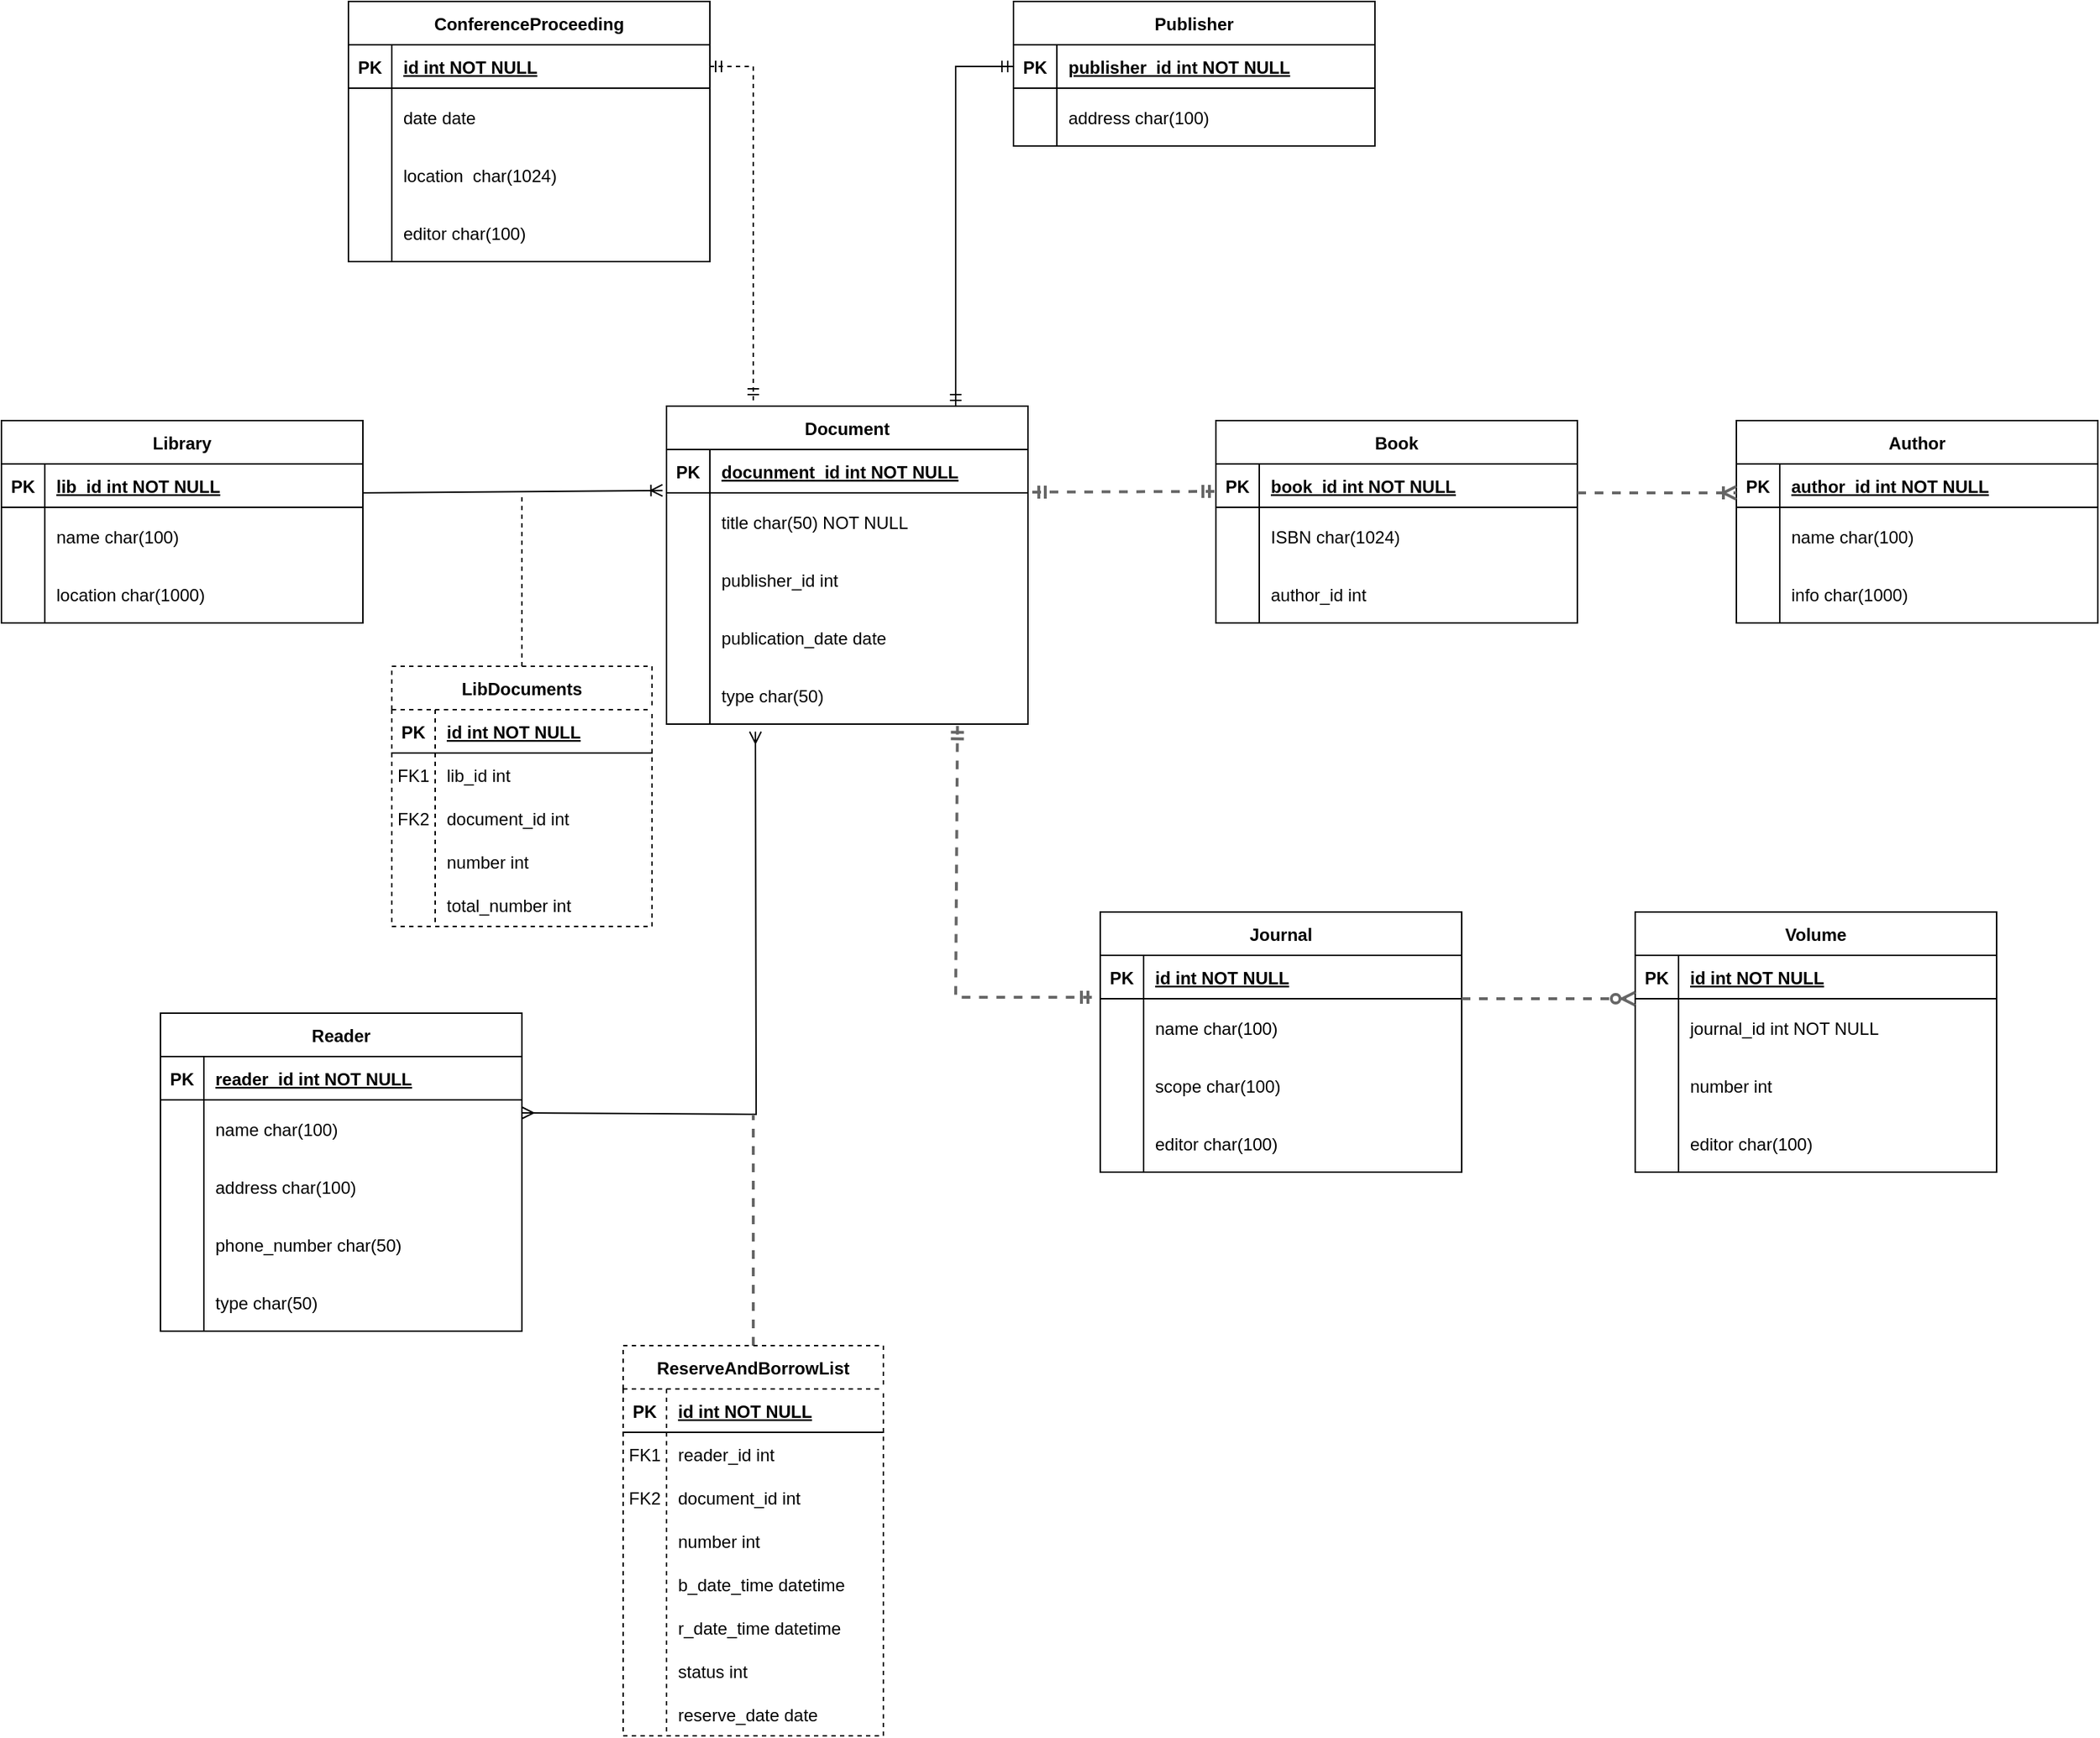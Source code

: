 <mxfile version="20.4.0" type="github">
  <diagram id="R2lEEEUBdFMjLlhIrx00" name="Page-1">
    <mxGraphModel dx="3495" dy="1460" grid="1" gridSize="10" guides="1" tooltips="1" connect="1" arrows="1" fold="1" page="1" pageScale="1" pageWidth="900" pageHeight="300" math="0" shadow="0" extFonts="Permanent Marker^https://fonts.googleapis.com/css?family=Permanent+Marker">
      <root>
        <mxCell id="0" />
        <mxCell id="1" parent="0" />
        <mxCell id="y66gS8kU0BgRt-JyYmXH-1" value="Document" style="shape=table;startSize=30;container=1;collapsible=1;childLayout=tableLayout;fixedRows=1;rowLines=0;fontStyle=1;align=center;resizeLast=1;" parent="1" vertex="1">
          <mxGeometry x="-260" y="440" width="250" height="220" as="geometry" />
        </mxCell>
        <mxCell id="y66gS8kU0BgRt-JyYmXH-2" value="" style="shape=partialRectangle;collapsible=0;dropTarget=0;pointerEvents=0;fillColor=none;points=[[0,0.5],[1,0.5]];portConstraint=eastwest;top=0;left=0;right=0;bottom=1;" parent="y66gS8kU0BgRt-JyYmXH-1" vertex="1">
          <mxGeometry y="30" width="250" height="30" as="geometry" />
        </mxCell>
        <mxCell id="y66gS8kU0BgRt-JyYmXH-3" value="PK" style="shape=partialRectangle;overflow=hidden;connectable=0;fillColor=none;top=0;left=0;bottom=0;right=0;fontStyle=1;" parent="y66gS8kU0BgRt-JyYmXH-2" vertex="1">
          <mxGeometry width="30" height="30" as="geometry">
            <mxRectangle width="30" height="30" as="alternateBounds" />
          </mxGeometry>
        </mxCell>
        <mxCell id="y66gS8kU0BgRt-JyYmXH-4" value="docunment_id int NOT NULL " style="shape=partialRectangle;overflow=hidden;connectable=0;fillColor=none;top=0;left=0;bottom=0;right=0;align=left;spacingLeft=6;fontStyle=5;" parent="y66gS8kU0BgRt-JyYmXH-2" vertex="1">
          <mxGeometry x="30" width="220" height="30" as="geometry">
            <mxRectangle width="220" height="30" as="alternateBounds" />
          </mxGeometry>
        </mxCell>
        <mxCell id="y66gS8kU0BgRt-JyYmXH-5" value="" style="shape=partialRectangle;collapsible=0;dropTarget=0;pointerEvents=0;fillColor=none;points=[[0,0.5],[1,0.5]];portConstraint=eastwest;top=0;left=0;right=0;bottom=0;" parent="y66gS8kU0BgRt-JyYmXH-1" vertex="1">
          <mxGeometry y="60" width="250" height="40" as="geometry" />
        </mxCell>
        <mxCell id="y66gS8kU0BgRt-JyYmXH-6" value="" style="shape=partialRectangle;overflow=hidden;connectable=0;fillColor=none;top=0;left=0;bottom=0;right=0;" parent="y66gS8kU0BgRt-JyYmXH-5" vertex="1">
          <mxGeometry width="30" height="40" as="geometry">
            <mxRectangle width="30" height="40" as="alternateBounds" />
          </mxGeometry>
        </mxCell>
        <mxCell id="y66gS8kU0BgRt-JyYmXH-7" value="title char(50) NOT NULL" style="shape=partialRectangle;overflow=hidden;connectable=0;fillColor=none;top=0;left=0;bottom=0;right=0;align=left;spacingLeft=6;" parent="y66gS8kU0BgRt-JyYmXH-5" vertex="1">
          <mxGeometry x="30" width="220" height="40" as="geometry">
            <mxRectangle width="220" height="40" as="alternateBounds" />
          </mxGeometry>
        </mxCell>
        <mxCell id="y66gS8kU0BgRt-JyYmXH-24" value="" style="shape=partialRectangle;collapsible=0;dropTarget=0;pointerEvents=0;fillColor=none;points=[[0,0.5],[1,0.5]];portConstraint=eastwest;top=0;left=0;right=0;bottom=0;" parent="y66gS8kU0BgRt-JyYmXH-1" vertex="1">
          <mxGeometry y="100" width="250" height="40" as="geometry" />
        </mxCell>
        <mxCell id="y66gS8kU0BgRt-JyYmXH-25" value="" style="shape=partialRectangle;overflow=hidden;connectable=0;fillColor=none;top=0;left=0;bottom=0;right=0;" parent="y66gS8kU0BgRt-JyYmXH-24" vertex="1">
          <mxGeometry width="30" height="40" as="geometry">
            <mxRectangle width="30" height="40" as="alternateBounds" />
          </mxGeometry>
        </mxCell>
        <mxCell id="y66gS8kU0BgRt-JyYmXH-26" value="publisher_id int " style="shape=partialRectangle;overflow=hidden;connectable=0;fillColor=none;top=0;left=0;bottom=0;right=0;align=left;spacingLeft=6;" parent="y66gS8kU0BgRt-JyYmXH-24" vertex="1">
          <mxGeometry x="30" width="220" height="40" as="geometry">
            <mxRectangle width="220" height="40" as="alternateBounds" />
          </mxGeometry>
        </mxCell>
        <mxCell id="y66gS8kU0BgRt-JyYmXH-27" value="" style="shape=partialRectangle;collapsible=0;dropTarget=0;pointerEvents=0;fillColor=none;points=[[0,0.5],[1,0.5]];portConstraint=eastwest;top=0;left=0;right=0;bottom=0;" parent="y66gS8kU0BgRt-JyYmXH-1" vertex="1">
          <mxGeometry y="140" width="250" height="40" as="geometry" />
        </mxCell>
        <mxCell id="y66gS8kU0BgRt-JyYmXH-28" value="" style="shape=partialRectangle;overflow=hidden;connectable=0;fillColor=none;top=0;left=0;bottom=0;right=0;" parent="y66gS8kU0BgRt-JyYmXH-27" vertex="1">
          <mxGeometry width="30" height="40" as="geometry">
            <mxRectangle width="30" height="40" as="alternateBounds" />
          </mxGeometry>
        </mxCell>
        <mxCell id="y66gS8kU0BgRt-JyYmXH-29" value="publication_date date  " style="shape=partialRectangle;overflow=hidden;connectable=0;fillColor=none;top=0;left=0;bottom=0;right=0;align=left;spacingLeft=6;" parent="y66gS8kU0BgRt-JyYmXH-27" vertex="1">
          <mxGeometry x="30" width="220" height="40" as="geometry">
            <mxRectangle width="220" height="40" as="alternateBounds" />
          </mxGeometry>
        </mxCell>
        <mxCell id="y66gS8kU0BgRt-JyYmXH-30" value="" style="shape=partialRectangle;collapsible=0;dropTarget=0;pointerEvents=0;fillColor=none;points=[[0,0.5],[1,0.5]];portConstraint=eastwest;top=0;left=0;right=0;bottom=0;" parent="y66gS8kU0BgRt-JyYmXH-1" vertex="1">
          <mxGeometry y="180" width="250" height="40" as="geometry" />
        </mxCell>
        <mxCell id="y66gS8kU0BgRt-JyYmXH-31" value="" style="shape=partialRectangle;overflow=hidden;connectable=0;fillColor=none;top=0;left=0;bottom=0;right=0;" parent="y66gS8kU0BgRt-JyYmXH-30" vertex="1">
          <mxGeometry width="30" height="40" as="geometry">
            <mxRectangle width="30" height="40" as="alternateBounds" />
          </mxGeometry>
        </mxCell>
        <mxCell id="y66gS8kU0BgRt-JyYmXH-32" value="type char(50) " style="shape=partialRectangle;overflow=hidden;connectable=0;fillColor=none;top=0;left=0;bottom=0;right=0;align=left;spacingLeft=6;" parent="y66gS8kU0BgRt-JyYmXH-30" vertex="1">
          <mxGeometry x="30" width="220" height="40" as="geometry">
            <mxRectangle width="220" height="40" as="alternateBounds" />
          </mxGeometry>
        </mxCell>
        <mxCell id="y66gS8kU0BgRt-JyYmXH-33" value="Book" style="shape=table;startSize=30;container=1;collapsible=1;childLayout=tableLayout;fixedRows=1;rowLines=0;fontStyle=1;align=center;resizeLast=1;" parent="1" vertex="1">
          <mxGeometry x="120" y="450" width="250" height="140" as="geometry" />
        </mxCell>
        <mxCell id="y66gS8kU0BgRt-JyYmXH-34" value="" style="shape=partialRectangle;collapsible=0;dropTarget=0;pointerEvents=0;fillColor=none;points=[[0,0.5],[1,0.5]];portConstraint=eastwest;top=0;left=0;right=0;bottom=1;" parent="y66gS8kU0BgRt-JyYmXH-33" vertex="1">
          <mxGeometry y="30" width="250" height="30" as="geometry" />
        </mxCell>
        <mxCell id="y66gS8kU0BgRt-JyYmXH-35" value="PK" style="shape=partialRectangle;overflow=hidden;connectable=0;fillColor=none;top=0;left=0;bottom=0;right=0;fontStyle=1;" parent="y66gS8kU0BgRt-JyYmXH-34" vertex="1">
          <mxGeometry width="30" height="30" as="geometry">
            <mxRectangle width="30" height="30" as="alternateBounds" />
          </mxGeometry>
        </mxCell>
        <mxCell id="y66gS8kU0BgRt-JyYmXH-36" value="book_id int NOT NULL " style="shape=partialRectangle;overflow=hidden;connectable=0;fillColor=none;top=0;left=0;bottom=0;right=0;align=left;spacingLeft=6;fontStyle=5;" parent="y66gS8kU0BgRt-JyYmXH-34" vertex="1">
          <mxGeometry x="30" width="220" height="30" as="geometry">
            <mxRectangle width="220" height="30" as="alternateBounds" />
          </mxGeometry>
        </mxCell>
        <mxCell id="y66gS8kU0BgRt-JyYmXH-37" value="" style="shape=partialRectangle;collapsible=0;dropTarget=0;pointerEvents=0;fillColor=none;points=[[0,0.5],[1,0.5]];portConstraint=eastwest;top=0;left=0;right=0;bottom=0;" parent="y66gS8kU0BgRt-JyYmXH-33" vertex="1">
          <mxGeometry y="60" width="250" height="40" as="geometry" />
        </mxCell>
        <mxCell id="y66gS8kU0BgRt-JyYmXH-38" value="" style="shape=partialRectangle;overflow=hidden;connectable=0;fillColor=none;top=0;left=0;bottom=0;right=0;" parent="y66gS8kU0BgRt-JyYmXH-37" vertex="1">
          <mxGeometry width="30" height="40" as="geometry">
            <mxRectangle width="30" height="40" as="alternateBounds" />
          </mxGeometry>
        </mxCell>
        <mxCell id="y66gS8kU0BgRt-JyYmXH-39" value="ISBN char(1024) " style="shape=partialRectangle;overflow=hidden;connectable=0;fillColor=none;top=0;left=0;bottom=0;right=0;align=left;spacingLeft=6;" parent="y66gS8kU0BgRt-JyYmXH-37" vertex="1">
          <mxGeometry x="30" width="220" height="40" as="geometry">
            <mxRectangle width="220" height="40" as="alternateBounds" />
          </mxGeometry>
        </mxCell>
        <mxCell id="y66gS8kU0BgRt-JyYmXH-223" value="" style="shape=partialRectangle;collapsible=0;dropTarget=0;pointerEvents=0;fillColor=none;points=[[0,0.5],[1,0.5]];portConstraint=eastwest;top=0;left=0;right=0;bottom=0;" parent="y66gS8kU0BgRt-JyYmXH-33" vertex="1">
          <mxGeometry y="100" width="250" height="40" as="geometry" />
        </mxCell>
        <mxCell id="y66gS8kU0BgRt-JyYmXH-224" value="" style="shape=partialRectangle;overflow=hidden;connectable=0;fillColor=none;top=0;left=0;bottom=0;right=0;" parent="y66gS8kU0BgRt-JyYmXH-223" vertex="1">
          <mxGeometry width="30" height="40" as="geometry">
            <mxRectangle width="30" height="40" as="alternateBounds" />
          </mxGeometry>
        </mxCell>
        <mxCell id="y66gS8kU0BgRt-JyYmXH-225" value="author_id int" style="shape=partialRectangle;overflow=hidden;connectable=0;fillColor=none;top=0;left=0;bottom=0;right=0;align=left;spacingLeft=6;" parent="y66gS8kU0BgRt-JyYmXH-223" vertex="1">
          <mxGeometry x="30" width="220" height="40" as="geometry">
            <mxRectangle width="220" height="40" as="alternateBounds" />
          </mxGeometry>
        </mxCell>
        <mxCell id="y66gS8kU0BgRt-JyYmXH-62" value="ConferenceProceeding" style="shape=table;startSize=30;container=1;collapsible=1;childLayout=tableLayout;fixedRows=1;rowLines=0;fontStyle=1;align=center;resizeLast=1;" parent="1" vertex="1">
          <mxGeometry x="-480" y="160" width="250" height="180" as="geometry" />
        </mxCell>
        <mxCell id="y66gS8kU0BgRt-JyYmXH-63" value="" style="shape=partialRectangle;collapsible=0;dropTarget=0;pointerEvents=0;fillColor=none;points=[[0,0.5],[1,0.5]];portConstraint=eastwest;top=0;left=0;right=0;bottom=1;" parent="y66gS8kU0BgRt-JyYmXH-62" vertex="1">
          <mxGeometry y="30" width="250" height="30" as="geometry" />
        </mxCell>
        <mxCell id="y66gS8kU0BgRt-JyYmXH-64" value="PK" style="shape=partialRectangle;overflow=hidden;connectable=0;fillColor=none;top=0;left=0;bottom=0;right=0;fontStyle=1;" parent="y66gS8kU0BgRt-JyYmXH-63" vertex="1">
          <mxGeometry width="30" height="30" as="geometry">
            <mxRectangle width="30" height="30" as="alternateBounds" />
          </mxGeometry>
        </mxCell>
        <mxCell id="y66gS8kU0BgRt-JyYmXH-65" value="id int NOT NULL " style="shape=partialRectangle;overflow=hidden;connectable=0;fillColor=none;top=0;left=0;bottom=0;right=0;align=left;spacingLeft=6;fontStyle=5;" parent="y66gS8kU0BgRt-JyYmXH-63" vertex="1">
          <mxGeometry x="30" width="220" height="30" as="geometry">
            <mxRectangle width="220" height="30" as="alternateBounds" />
          </mxGeometry>
        </mxCell>
        <mxCell id="y66gS8kU0BgRt-JyYmXH-66" value="" style="shape=partialRectangle;collapsible=0;dropTarget=0;pointerEvents=0;fillColor=none;points=[[0,0.5],[1,0.5]];portConstraint=eastwest;top=0;left=0;right=0;bottom=0;" parent="y66gS8kU0BgRt-JyYmXH-62" vertex="1">
          <mxGeometry y="60" width="250" height="40" as="geometry" />
        </mxCell>
        <mxCell id="y66gS8kU0BgRt-JyYmXH-67" value="" style="shape=partialRectangle;overflow=hidden;connectable=0;fillColor=none;top=0;left=0;bottom=0;right=0;" parent="y66gS8kU0BgRt-JyYmXH-66" vertex="1">
          <mxGeometry width="30" height="40" as="geometry">
            <mxRectangle width="30" height="40" as="alternateBounds" />
          </mxGeometry>
        </mxCell>
        <mxCell id="y66gS8kU0BgRt-JyYmXH-68" value="date date " style="shape=partialRectangle;overflow=hidden;connectable=0;fillColor=none;top=0;left=0;bottom=0;right=0;align=left;spacingLeft=6;" parent="y66gS8kU0BgRt-JyYmXH-66" vertex="1">
          <mxGeometry x="30" width="220" height="40" as="geometry">
            <mxRectangle width="220" height="40" as="alternateBounds" />
          </mxGeometry>
        </mxCell>
        <mxCell id="y66gS8kU0BgRt-JyYmXH-69" value="" style="shape=partialRectangle;collapsible=0;dropTarget=0;pointerEvents=0;fillColor=none;points=[[0,0.5],[1,0.5]];portConstraint=eastwest;top=0;left=0;right=0;bottom=0;" parent="y66gS8kU0BgRt-JyYmXH-62" vertex="1">
          <mxGeometry y="100" width="250" height="40" as="geometry" />
        </mxCell>
        <mxCell id="y66gS8kU0BgRt-JyYmXH-70" value="" style="shape=partialRectangle;overflow=hidden;connectable=0;fillColor=none;top=0;left=0;bottom=0;right=0;" parent="y66gS8kU0BgRt-JyYmXH-69" vertex="1">
          <mxGeometry width="30" height="40" as="geometry">
            <mxRectangle width="30" height="40" as="alternateBounds" />
          </mxGeometry>
        </mxCell>
        <mxCell id="y66gS8kU0BgRt-JyYmXH-71" value="location  char(1024)" style="shape=partialRectangle;overflow=hidden;connectable=0;fillColor=none;top=0;left=0;bottom=0;right=0;align=left;spacingLeft=6;" parent="y66gS8kU0BgRt-JyYmXH-69" vertex="1">
          <mxGeometry x="30" width="220" height="40" as="geometry">
            <mxRectangle width="220" height="40" as="alternateBounds" />
          </mxGeometry>
        </mxCell>
        <mxCell id="y66gS8kU0BgRt-JyYmXH-72" value="" style="shape=partialRectangle;collapsible=0;dropTarget=0;pointerEvents=0;fillColor=none;points=[[0,0.5],[1,0.5]];portConstraint=eastwest;top=0;left=0;right=0;bottom=0;" parent="y66gS8kU0BgRt-JyYmXH-62" vertex="1">
          <mxGeometry y="140" width="250" height="40" as="geometry" />
        </mxCell>
        <mxCell id="y66gS8kU0BgRt-JyYmXH-73" value="" style="shape=partialRectangle;overflow=hidden;connectable=0;fillColor=none;top=0;left=0;bottom=0;right=0;" parent="y66gS8kU0BgRt-JyYmXH-72" vertex="1">
          <mxGeometry width="30" height="40" as="geometry">
            <mxRectangle width="30" height="40" as="alternateBounds" />
          </mxGeometry>
        </mxCell>
        <mxCell id="y66gS8kU0BgRt-JyYmXH-74" value="editor char(100)" style="shape=partialRectangle;overflow=hidden;connectable=0;fillColor=none;top=0;left=0;bottom=0;right=0;align=left;spacingLeft=6;" parent="y66gS8kU0BgRt-JyYmXH-72" vertex="1">
          <mxGeometry x="30" width="220" height="40" as="geometry">
            <mxRectangle width="220" height="40" as="alternateBounds" />
          </mxGeometry>
        </mxCell>
        <mxCell id="y66gS8kU0BgRt-JyYmXH-75" value="Volume" style="shape=table;startSize=30;container=1;collapsible=1;childLayout=tableLayout;fixedRows=1;rowLines=0;fontStyle=1;align=center;resizeLast=1;" parent="1" vertex="1">
          <mxGeometry x="410" y="790" width="250" height="180" as="geometry" />
        </mxCell>
        <mxCell id="y66gS8kU0BgRt-JyYmXH-76" value="" style="shape=partialRectangle;collapsible=0;dropTarget=0;pointerEvents=0;fillColor=none;points=[[0,0.5],[1,0.5]];portConstraint=eastwest;top=0;left=0;right=0;bottom=1;" parent="y66gS8kU0BgRt-JyYmXH-75" vertex="1">
          <mxGeometry y="30" width="250" height="30" as="geometry" />
        </mxCell>
        <mxCell id="y66gS8kU0BgRt-JyYmXH-77" value="PK" style="shape=partialRectangle;overflow=hidden;connectable=0;fillColor=none;top=0;left=0;bottom=0;right=0;fontStyle=1;" parent="y66gS8kU0BgRt-JyYmXH-76" vertex="1">
          <mxGeometry width="30" height="30" as="geometry">
            <mxRectangle width="30" height="30" as="alternateBounds" />
          </mxGeometry>
        </mxCell>
        <mxCell id="y66gS8kU0BgRt-JyYmXH-78" value="id int NOT NULL " style="shape=partialRectangle;overflow=hidden;connectable=0;fillColor=none;top=0;left=0;bottom=0;right=0;align=left;spacingLeft=6;fontStyle=5;" parent="y66gS8kU0BgRt-JyYmXH-76" vertex="1">
          <mxGeometry x="30" width="220" height="30" as="geometry">
            <mxRectangle width="220" height="30" as="alternateBounds" />
          </mxGeometry>
        </mxCell>
        <mxCell id="y66gS8kU0BgRt-JyYmXH-79" value="" style="shape=partialRectangle;collapsible=0;dropTarget=0;pointerEvents=0;fillColor=none;points=[[0,0.5],[1,0.5]];portConstraint=eastwest;top=0;left=0;right=0;bottom=0;" parent="y66gS8kU0BgRt-JyYmXH-75" vertex="1">
          <mxGeometry y="60" width="250" height="40" as="geometry" />
        </mxCell>
        <mxCell id="y66gS8kU0BgRt-JyYmXH-80" value="" style="shape=partialRectangle;overflow=hidden;connectable=0;fillColor=none;top=0;left=0;bottom=0;right=0;" parent="y66gS8kU0BgRt-JyYmXH-79" vertex="1">
          <mxGeometry width="30" height="40" as="geometry">
            <mxRectangle width="30" height="40" as="alternateBounds" />
          </mxGeometry>
        </mxCell>
        <mxCell id="y66gS8kU0BgRt-JyYmXH-81" value="journal_id int NOT NULL" style="shape=partialRectangle;overflow=hidden;connectable=0;fillColor=none;top=0;left=0;bottom=0;right=0;align=left;spacingLeft=6;" parent="y66gS8kU0BgRt-JyYmXH-79" vertex="1">
          <mxGeometry x="30" width="220" height="40" as="geometry">
            <mxRectangle width="220" height="40" as="alternateBounds" />
          </mxGeometry>
        </mxCell>
        <mxCell id="y66gS8kU0BgRt-JyYmXH-82" value="" style="shape=partialRectangle;collapsible=0;dropTarget=0;pointerEvents=0;fillColor=none;points=[[0,0.5],[1,0.5]];portConstraint=eastwest;top=0;left=0;right=0;bottom=0;" parent="y66gS8kU0BgRt-JyYmXH-75" vertex="1">
          <mxGeometry y="100" width="250" height="40" as="geometry" />
        </mxCell>
        <mxCell id="y66gS8kU0BgRt-JyYmXH-83" value="" style="shape=partialRectangle;overflow=hidden;connectable=0;fillColor=none;top=0;left=0;bottom=0;right=0;" parent="y66gS8kU0BgRt-JyYmXH-82" vertex="1">
          <mxGeometry width="30" height="40" as="geometry">
            <mxRectangle width="30" height="40" as="alternateBounds" />
          </mxGeometry>
        </mxCell>
        <mxCell id="y66gS8kU0BgRt-JyYmXH-84" value="number int " style="shape=partialRectangle;overflow=hidden;connectable=0;fillColor=none;top=0;left=0;bottom=0;right=0;align=left;spacingLeft=6;" parent="y66gS8kU0BgRt-JyYmXH-82" vertex="1">
          <mxGeometry x="30" width="220" height="40" as="geometry">
            <mxRectangle width="220" height="40" as="alternateBounds" />
          </mxGeometry>
        </mxCell>
        <mxCell id="y66gS8kU0BgRt-JyYmXH-85" value="" style="shape=partialRectangle;collapsible=0;dropTarget=0;pointerEvents=0;fillColor=none;points=[[0,0.5],[1,0.5]];portConstraint=eastwest;top=0;left=0;right=0;bottom=0;" parent="y66gS8kU0BgRt-JyYmXH-75" vertex="1">
          <mxGeometry y="140" width="250" height="40" as="geometry" />
        </mxCell>
        <mxCell id="y66gS8kU0BgRt-JyYmXH-86" value="" style="shape=partialRectangle;overflow=hidden;connectable=0;fillColor=none;top=0;left=0;bottom=0;right=0;" parent="y66gS8kU0BgRt-JyYmXH-85" vertex="1">
          <mxGeometry width="30" height="40" as="geometry">
            <mxRectangle width="30" height="40" as="alternateBounds" />
          </mxGeometry>
        </mxCell>
        <mxCell id="y66gS8kU0BgRt-JyYmXH-87" value="editor char(100)" style="shape=partialRectangle;overflow=hidden;connectable=0;fillColor=none;top=0;left=0;bottom=0;right=0;align=left;spacingLeft=6;" parent="y66gS8kU0BgRt-JyYmXH-85" vertex="1">
          <mxGeometry x="30" width="220" height="40" as="geometry">
            <mxRectangle width="220" height="40" as="alternateBounds" />
          </mxGeometry>
        </mxCell>
        <mxCell id="y66gS8kU0BgRt-JyYmXH-88" value="Journal" style="shape=table;startSize=30;container=1;collapsible=1;childLayout=tableLayout;fixedRows=1;rowLines=0;fontStyle=1;align=center;resizeLast=1;" parent="1" vertex="1">
          <mxGeometry x="40" y="790" width="250" height="180" as="geometry" />
        </mxCell>
        <mxCell id="y66gS8kU0BgRt-JyYmXH-89" value="" style="shape=partialRectangle;collapsible=0;dropTarget=0;pointerEvents=0;fillColor=none;points=[[0,0.5],[1,0.5]];portConstraint=eastwest;top=0;left=0;right=0;bottom=1;" parent="y66gS8kU0BgRt-JyYmXH-88" vertex="1">
          <mxGeometry y="30" width="250" height="30" as="geometry" />
        </mxCell>
        <mxCell id="y66gS8kU0BgRt-JyYmXH-90" value="PK" style="shape=partialRectangle;overflow=hidden;connectable=0;fillColor=none;top=0;left=0;bottom=0;right=0;fontStyle=1;" parent="y66gS8kU0BgRt-JyYmXH-89" vertex="1">
          <mxGeometry width="30" height="30" as="geometry">
            <mxRectangle width="30" height="30" as="alternateBounds" />
          </mxGeometry>
        </mxCell>
        <mxCell id="y66gS8kU0BgRt-JyYmXH-91" value="id int NOT NULL " style="shape=partialRectangle;overflow=hidden;connectable=0;fillColor=none;top=0;left=0;bottom=0;right=0;align=left;spacingLeft=6;fontStyle=5;" parent="y66gS8kU0BgRt-JyYmXH-89" vertex="1">
          <mxGeometry x="30" width="220" height="30" as="geometry">
            <mxRectangle width="220" height="30" as="alternateBounds" />
          </mxGeometry>
        </mxCell>
        <mxCell id="y66gS8kU0BgRt-JyYmXH-92" value="" style="shape=partialRectangle;collapsible=0;dropTarget=0;pointerEvents=0;fillColor=none;points=[[0,0.5],[1,0.5]];portConstraint=eastwest;top=0;left=0;right=0;bottom=0;" parent="y66gS8kU0BgRt-JyYmXH-88" vertex="1">
          <mxGeometry y="60" width="250" height="40" as="geometry" />
        </mxCell>
        <mxCell id="y66gS8kU0BgRt-JyYmXH-93" value="" style="shape=partialRectangle;overflow=hidden;connectable=0;fillColor=none;top=0;left=0;bottom=0;right=0;" parent="y66gS8kU0BgRt-JyYmXH-92" vertex="1">
          <mxGeometry width="30" height="40" as="geometry">
            <mxRectangle width="30" height="40" as="alternateBounds" />
          </mxGeometry>
        </mxCell>
        <mxCell id="y66gS8kU0BgRt-JyYmXH-94" value="name char(100)" style="shape=partialRectangle;overflow=hidden;connectable=0;fillColor=none;top=0;left=0;bottom=0;right=0;align=left;spacingLeft=6;" parent="y66gS8kU0BgRt-JyYmXH-92" vertex="1">
          <mxGeometry x="30" width="220" height="40" as="geometry">
            <mxRectangle width="220" height="40" as="alternateBounds" />
          </mxGeometry>
        </mxCell>
        <mxCell id="y66gS8kU0BgRt-JyYmXH-95" value="" style="shape=partialRectangle;collapsible=0;dropTarget=0;pointerEvents=0;fillColor=none;points=[[0,0.5],[1,0.5]];portConstraint=eastwest;top=0;left=0;right=0;bottom=0;" parent="y66gS8kU0BgRt-JyYmXH-88" vertex="1">
          <mxGeometry y="100" width="250" height="40" as="geometry" />
        </mxCell>
        <mxCell id="y66gS8kU0BgRt-JyYmXH-96" value="" style="shape=partialRectangle;overflow=hidden;connectable=0;fillColor=none;top=0;left=0;bottom=0;right=0;" parent="y66gS8kU0BgRt-JyYmXH-95" vertex="1">
          <mxGeometry width="30" height="40" as="geometry">
            <mxRectangle width="30" height="40" as="alternateBounds" />
          </mxGeometry>
        </mxCell>
        <mxCell id="y66gS8kU0BgRt-JyYmXH-97" value="scope char(100)" style="shape=partialRectangle;overflow=hidden;connectable=0;fillColor=none;top=0;left=0;bottom=0;right=0;align=left;spacingLeft=6;" parent="y66gS8kU0BgRt-JyYmXH-95" vertex="1">
          <mxGeometry x="30" width="220" height="40" as="geometry">
            <mxRectangle width="220" height="40" as="alternateBounds" />
          </mxGeometry>
        </mxCell>
        <mxCell id="y66gS8kU0BgRt-JyYmXH-98" value="" style="shape=partialRectangle;collapsible=0;dropTarget=0;pointerEvents=0;fillColor=none;points=[[0,0.5],[1,0.5]];portConstraint=eastwest;top=0;left=0;right=0;bottom=0;" parent="y66gS8kU0BgRt-JyYmXH-88" vertex="1">
          <mxGeometry y="140" width="250" height="40" as="geometry" />
        </mxCell>
        <mxCell id="y66gS8kU0BgRt-JyYmXH-99" value="" style="shape=partialRectangle;overflow=hidden;connectable=0;fillColor=none;top=0;left=0;bottom=0;right=0;" parent="y66gS8kU0BgRt-JyYmXH-98" vertex="1">
          <mxGeometry width="30" height="40" as="geometry">
            <mxRectangle width="30" height="40" as="alternateBounds" />
          </mxGeometry>
        </mxCell>
        <mxCell id="y66gS8kU0BgRt-JyYmXH-100" value="editor char(100)" style="shape=partialRectangle;overflow=hidden;connectable=0;fillColor=none;top=0;left=0;bottom=0;right=0;align=left;spacingLeft=6;" parent="y66gS8kU0BgRt-JyYmXH-98" vertex="1">
          <mxGeometry x="30" width="220" height="40" as="geometry">
            <mxRectangle width="220" height="40" as="alternateBounds" />
          </mxGeometry>
        </mxCell>
        <mxCell id="y66gS8kU0BgRt-JyYmXH-101" value="Publisher" style="shape=table;startSize=30;container=1;collapsible=1;childLayout=tableLayout;fixedRows=1;rowLines=0;fontStyle=1;align=center;resizeLast=1;" parent="1" vertex="1">
          <mxGeometry x="-20" y="160" width="250" height="100" as="geometry" />
        </mxCell>
        <mxCell id="y66gS8kU0BgRt-JyYmXH-102" value="" style="shape=partialRectangle;collapsible=0;dropTarget=0;pointerEvents=0;fillColor=none;points=[[0,0.5],[1,0.5]];portConstraint=eastwest;top=0;left=0;right=0;bottom=1;" parent="y66gS8kU0BgRt-JyYmXH-101" vertex="1">
          <mxGeometry y="30" width="250" height="30" as="geometry" />
        </mxCell>
        <mxCell id="y66gS8kU0BgRt-JyYmXH-103" value="PK" style="shape=partialRectangle;overflow=hidden;connectable=0;fillColor=none;top=0;left=0;bottom=0;right=0;fontStyle=1;" parent="y66gS8kU0BgRt-JyYmXH-102" vertex="1">
          <mxGeometry width="30" height="30" as="geometry">
            <mxRectangle width="30" height="30" as="alternateBounds" />
          </mxGeometry>
        </mxCell>
        <mxCell id="y66gS8kU0BgRt-JyYmXH-104" value="publisher_id int NOT NULL " style="shape=partialRectangle;overflow=hidden;connectable=0;fillColor=none;top=0;left=0;bottom=0;right=0;align=left;spacingLeft=6;fontStyle=5;" parent="y66gS8kU0BgRt-JyYmXH-102" vertex="1">
          <mxGeometry x="30" width="220" height="30" as="geometry">
            <mxRectangle width="220" height="30" as="alternateBounds" />
          </mxGeometry>
        </mxCell>
        <mxCell id="y66gS8kU0BgRt-JyYmXH-105" value="" style="shape=partialRectangle;collapsible=0;dropTarget=0;pointerEvents=0;fillColor=none;points=[[0,0.5],[1,0.5]];portConstraint=eastwest;top=0;left=0;right=0;bottom=0;" parent="y66gS8kU0BgRt-JyYmXH-101" vertex="1">
          <mxGeometry y="60" width="250" height="40" as="geometry" />
        </mxCell>
        <mxCell id="y66gS8kU0BgRt-JyYmXH-106" value="" style="shape=partialRectangle;overflow=hidden;connectable=0;fillColor=none;top=0;left=0;bottom=0;right=0;" parent="y66gS8kU0BgRt-JyYmXH-105" vertex="1">
          <mxGeometry width="30" height="40" as="geometry">
            <mxRectangle width="30" height="40" as="alternateBounds" />
          </mxGeometry>
        </mxCell>
        <mxCell id="y66gS8kU0BgRt-JyYmXH-107" value="address char(100) " style="shape=partialRectangle;overflow=hidden;connectable=0;fillColor=none;top=0;left=0;bottom=0;right=0;align=left;spacingLeft=6;" parent="y66gS8kU0BgRt-JyYmXH-105" vertex="1">
          <mxGeometry x="30" width="220" height="40" as="geometry">
            <mxRectangle width="220" height="40" as="alternateBounds" />
          </mxGeometry>
        </mxCell>
        <mxCell id="y66gS8kU0BgRt-JyYmXH-117" value="" style="fontSize=12;html=1;endArrow=ERmandOne;startArrow=ERmandOne;rounded=0;edgeStyle=elbowEdgeStyle;entryX=0;entryY=0.5;entryDx=0;entryDy=0;" parent="1" source="y66gS8kU0BgRt-JyYmXH-1" target="y66gS8kU0BgRt-JyYmXH-102" edge="1">
          <mxGeometry width="100" height="100" relative="1" as="geometry">
            <mxPoint x="360" y="470" as="sourcePoint" />
            <mxPoint x="-20" y="185" as="targetPoint" />
            <Array as="points">
              <mxPoint x="-60" y="240" />
              <mxPoint x="-100" y="230" />
            </Array>
          </mxGeometry>
        </mxCell>
        <mxCell id="y66gS8kU0BgRt-JyYmXH-118" value="Author" style="shape=table;startSize=30;container=1;collapsible=1;childLayout=tableLayout;fixedRows=1;rowLines=0;fontStyle=1;align=center;resizeLast=1;" parent="1" vertex="1">
          <mxGeometry x="480" y="450" width="250" height="140" as="geometry" />
        </mxCell>
        <mxCell id="y66gS8kU0BgRt-JyYmXH-119" value="" style="shape=partialRectangle;collapsible=0;dropTarget=0;pointerEvents=0;fillColor=none;points=[[0,0.5],[1,0.5]];portConstraint=eastwest;top=0;left=0;right=0;bottom=1;" parent="y66gS8kU0BgRt-JyYmXH-118" vertex="1">
          <mxGeometry y="30" width="250" height="30" as="geometry" />
        </mxCell>
        <mxCell id="y66gS8kU0BgRt-JyYmXH-120" value="PK" style="shape=partialRectangle;overflow=hidden;connectable=0;fillColor=none;top=0;left=0;bottom=0;right=0;fontStyle=1;" parent="y66gS8kU0BgRt-JyYmXH-119" vertex="1">
          <mxGeometry width="30" height="30" as="geometry">
            <mxRectangle width="30" height="30" as="alternateBounds" />
          </mxGeometry>
        </mxCell>
        <mxCell id="y66gS8kU0BgRt-JyYmXH-121" value="author_id int NOT NULL " style="shape=partialRectangle;overflow=hidden;connectable=0;fillColor=none;top=0;left=0;bottom=0;right=0;align=left;spacingLeft=6;fontStyle=5;" parent="y66gS8kU0BgRt-JyYmXH-119" vertex="1">
          <mxGeometry x="30" width="220" height="30" as="geometry">
            <mxRectangle width="220" height="30" as="alternateBounds" />
          </mxGeometry>
        </mxCell>
        <mxCell id="y66gS8kU0BgRt-JyYmXH-122" value="" style="shape=partialRectangle;collapsible=0;dropTarget=0;pointerEvents=0;fillColor=none;points=[[0,0.5],[1,0.5]];portConstraint=eastwest;top=0;left=0;right=0;bottom=0;" parent="y66gS8kU0BgRt-JyYmXH-118" vertex="1">
          <mxGeometry y="60" width="250" height="40" as="geometry" />
        </mxCell>
        <mxCell id="y66gS8kU0BgRt-JyYmXH-123" value="" style="shape=partialRectangle;overflow=hidden;connectable=0;fillColor=none;top=0;left=0;bottom=0;right=0;" parent="y66gS8kU0BgRt-JyYmXH-122" vertex="1">
          <mxGeometry width="30" height="40" as="geometry">
            <mxRectangle width="30" height="40" as="alternateBounds" />
          </mxGeometry>
        </mxCell>
        <mxCell id="y66gS8kU0BgRt-JyYmXH-124" value="name char(100) " style="shape=partialRectangle;overflow=hidden;connectable=0;fillColor=none;top=0;left=0;bottom=0;right=0;align=left;spacingLeft=6;" parent="y66gS8kU0BgRt-JyYmXH-122" vertex="1">
          <mxGeometry x="30" width="220" height="40" as="geometry">
            <mxRectangle width="220" height="40" as="alternateBounds" />
          </mxGeometry>
        </mxCell>
        <mxCell id="y66gS8kU0BgRt-JyYmXH-125" value="" style="shape=partialRectangle;collapsible=0;dropTarget=0;pointerEvents=0;fillColor=none;points=[[0,0.5],[1,0.5]];portConstraint=eastwest;top=0;left=0;right=0;bottom=0;" parent="y66gS8kU0BgRt-JyYmXH-118" vertex="1">
          <mxGeometry y="100" width="250" height="40" as="geometry" />
        </mxCell>
        <mxCell id="y66gS8kU0BgRt-JyYmXH-126" value="" style="shape=partialRectangle;overflow=hidden;connectable=0;fillColor=none;top=0;left=0;bottom=0;right=0;" parent="y66gS8kU0BgRt-JyYmXH-125" vertex="1">
          <mxGeometry width="30" height="40" as="geometry">
            <mxRectangle width="30" height="40" as="alternateBounds" />
          </mxGeometry>
        </mxCell>
        <mxCell id="y66gS8kU0BgRt-JyYmXH-127" value="info char(1000) " style="shape=partialRectangle;overflow=hidden;connectable=0;fillColor=none;top=0;left=0;bottom=0;right=0;align=left;spacingLeft=6;" parent="y66gS8kU0BgRt-JyYmXH-125" vertex="1">
          <mxGeometry x="30" width="220" height="40" as="geometry">
            <mxRectangle width="220" height="40" as="alternateBounds" />
          </mxGeometry>
        </mxCell>
        <mxCell id="y66gS8kU0BgRt-JyYmXH-128" value="Library" style="shape=table;startSize=30;container=1;collapsible=1;childLayout=tableLayout;fixedRows=1;rowLines=0;fontStyle=1;align=center;resizeLast=1;" parent="1" vertex="1">
          <mxGeometry x="-720" y="450" width="250" height="140" as="geometry" />
        </mxCell>
        <mxCell id="y66gS8kU0BgRt-JyYmXH-129" value="" style="shape=partialRectangle;collapsible=0;dropTarget=0;pointerEvents=0;fillColor=none;points=[[0,0.5],[1,0.5]];portConstraint=eastwest;top=0;left=0;right=0;bottom=1;" parent="y66gS8kU0BgRt-JyYmXH-128" vertex="1">
          <mxGeometry y="30" width="250" height="30" as="geometry" />
        </mxCell>
        <mxCell id="y66gS8kU0BgRt-JyYmXH-130" value="PK" style="shape=partialRectangle;overflow=hidden;connectable=0;fillColor=none;top=0;left=0;bottom=0;right=0;fontStyle=1;" parent="y66gS8kU0BgRt-JyYmXH-129" vertex="1">
          <mxGeometry width="30" height="30" as="geometry">
            <mxRectangle width="30" height="30" as="alternateBounds" />
          </mxGeometry>
        </mxCell>
        <mxCell id="y66gS8kU0BgRt-JyYmXH-131" value="lib_id int NOT NULL " style="shape=partialRectangle;overflow=hidden;connectable=0;fillColor=none;top=0;left=0;bottom=0;right=0;align=left;spacingLeft=6;fontStyle=5;" parent="y66gS8kU0BgRt-JyYmXH-129" vertex="1">
          <mxGeometry x="30" width="220" height="30" as="geometry">
            <mxRectangle width="220" height="30" as="alternateBounds" />
          </mxGeometry>
        </mxCell>
        <mxCell id="y66gS8kU0BgRt-JyYmXH-132" value="" style="shape=partialRectangle;collapsible=0;dropTarget=0;pointerEvents=0;fillColor=none;points=[[0,0.5],[1,0.5]];portConstraint=eastwest;top=0;left=0;right=0;bottom=0;" parent="y66gS8kU0BgRt-JyYmXH-128" vertex="1">
          <mxGeometry y="60" width="250" height="40" as="geometry" />
        </mxCell>
        <mxCell id="y66gS8kU0BgRt-JyYmXH-133" value="" style="shape=partialRectangle;overflow=hidden;connectable=0;fillColor=none;top=0;left=0;bottom=0;right=0;" parent="y66gS8kU0BgRt-JyYmXH-132" vertex="1">
          <mxGeometry width="30" height="40" as="geometry">
            <mxRectangle width="30" height="40" as="alternateBounds" />
          </mxGeometry>
        </mxCell>
        <mxCell id="y66gS8kU0BgRt-JyYmXH-134" value="name char(100) " style="shape=partialRectangle;overflow=hidden;connectable=0;fillColor=none;top=0;left=0;bottom=0;right=0;align=left;spacingLeft=6;" parent="y66gS8kU0BgRt-JyYmXH-132" vertex="1">
          <mxGeometry x="30" width="220" height="40" as="geometry">
            <mxRectangle width="220" height="40" as="alternateBounds" />
          </mxGeometry>
        </mxCell>
        <mxCell id="y66gS8kU0BgRt-JyYmXH-135" value="" style="shape=partialRectangle;collapsible=0;dropTarget=0;pointerEvents=0;fillColor=none;points=[[0,0.5],[1,0.5]];portConstraint=eastwest;top=0;left=0;right=0;bottom=0;" parent="y66gS8kU0BgRt-JyYmXH-128" vertex="1">
          <mxGeometry y="100" width="250" height="40" as="geometry" />
        </mxCell>
        <mxCell id="y66gS8kU0BgRt-JyYmXH-136" value="" style="shape=partialRectangle;overflow=hidden;connectable=0;fillColor=none;top=0;left=0;bottom=0;right=0;" parent="y66gS8kU0BgRt-JyYmXH-135" vertex="1">
          <mxGeometry width="30" height="40" as="geometry">
            <mxRectangle width="30" height="40" as="alternateBounds" />
          </mxGeometry>
        </mxCell>
        <mxCell id="y66gS8kU0BgRt-JyYmXH-137" value="location char(1000) " style="shape=partialRectangle;overflow=hidden;connectable=0;fillColor=none;top=0;left=0;bottom=0;right=0;align=left;spacingLeft=6;" parent="y66gS8kU0BgRt-JyYmXH-135" vertex="1">
          <mxGeometry x="30" width="220" height="40" as="geometry">
            <mxRectangle width="220" height="40" as="alternateBounds" />
          </mxGeometry>
        </mxCell>
        <mxCell id="y66gS8kU0BgRt-JyYmXH-138" value="" style="fontSize=12;html=1;endArrow=ERoneToMany;rounded=0;entryX=-0.011;entryY=-0.042;entryDx=0;entryDy=0;entryPerimeter=0;" parent="1" target="y66gS8kU0BgRt-JyYmXH-5" edge="1">
          <mxGeometry width="100" height="100" relative="1" as="geometry">
            <mxPoint x="-470" y="500" as="sourcePoint" />
            <mxPoint x="70" y="400" as="targetPoint" />
          </mxGeometry>
        </mxCell>
        <mxCell id="y66gS8kU0BgRt-JyYmXH-139" value="LibDocuments" style="shape=table;startSize=30;container=1;collapsible=1;childLayout=tableLayout;fixedRows=1;rowLines=0;fontStyle=1;align=center;resizeLast=1;dashed=1;" parent="1" vertex="1">
          <mxGeometry x="-450" y="620" width="180" height="180" as="geometry" />
        </mxCell>
        <mxCell id="y66gS8kU0BgRt-JyYmXH-140" value="" style="shape=tableRow;horizontal=0;startSize=0;swimlaneHead=0;swimlaneBody=0;fillColor=none;collapsible=0;dropTarget=0;points=[[0,0.5],[1,0.5]];portConstraint=eastwest;top=0;left=0;right=0;bottom=1;" parent="y66gS8kU0BgRt-JyYmXH-139" vertex="1">
          <mxGeometry y="30" width="180" height="30" as="geometry" />
        </mxCell>
        <mxCell id="y66gS8kU0BgRt-JyYmXH-141" value="PK" style="shape=partialRectangle;connectable=0;fillColor=none;top=0;left=0;bottom=0;right=0;fontStyle=1;overflow=hidden;" parent="y66gS8kU0BgRt-JyYmXH-140" vertex="1">
          <mxGeometry width="30" height="30" as="geometry">
            <mxRectangle width="30" height="30" as="alternateBounds" />
          </mxGeometry>
        </mxCell>
        <mxCell id="y66gS8kU0BgRt-JyYmXH-142" value="id int NOT NULL" style="shape=partialRectangle;connectable=0;fillColor=none;top=0;left=0;bottom=0;right=0;align=left;spacingLeft=6;fontStyle=5;overflow=hidden;" parent="y66gS8kU0BgRt-JyYmXH-140" vertex="1">
          <mxGeometry x="30" width="150" height="30" as="geometry">
            <mxRectangle width="150" height="30" as="alternateBounds" />
          </mxGeometry>
        </mxCell>
        <mxCell id="y66gS8kU0BgRt-JyYmXH-143" value="" style="shape=tableRow;horizontal=0;startSize=0;swimlaneHead=0;swimlaneBody=0;fillColor=none;collapsible=0;dropTarget=0;points=[[0,0.5],[1,0.5]];portConstraint=eastwest;top=0;left=0;right=0;bottom=0;" parent="y66gS8kU0BgRt-JyYmXH-139" vertex="1">
          <mxGeometry y="60" width="180" height="30" as="geometry" />
        </mxCell>
        <mxCell id="y66gS8kU0BgRt-JyYmXH-144" value="FK1" style="shape=partialRectangle;connectable=0;fillColor=none;top=0;left=0;bottom=0;right=0;editable=1;overflow=hidden;" parent="y66gS8kU0BgRt-JyYmXH-143" vertex="1">
          <mxGeometry width="30" height="30" as="geometry">
            <mxRectangle width="30" height="30" as="alternateBounds" />
          </mxGeometry>
        </mxCell>
        <mxCell id="y66gS8kU0BgRt-JyYmXH-145" value="lib_id int" style="shape=partialRectangle;connectable=0;fillColor=none;top=0;left=0;bottom=0;right=0;align=left;spacingLeft=6;overflow=hidden;" parent="y66gS8kU0BgRt-JyYmXH-143" vertex="1">
          <mxGeometry x="30" width="150" height="30" as="geometry">
            <mxRectangle width="150" height="30" as="alternateBounds" />
          </mxGeometry>
        </mxCell>
        <mxCell id="y66gS8kU0BgRt-JyYmXH-146" value="" style="shape=tableRow;horizontal=0;startSize=0;swimlaneHead=0;swimlaneBody=0;fillColor=none;collapsible=0;dropTarget=0;points=[[0,0.5],[1,0.5]];portConstraint=eastwest;top=0;left=0;right=0;bottom=0;" parent="y66gS8kU0BgRt-JyYmXH-139" vertex="1">
          <mxGeometry y="90" width="180" height="30" as="geometry" />
        </mxCell>
        <mxCell id="y66gS8kU0BgRt-JyYmXH-147" value="FK2" style="shape=partialRectangle;connectable=0;fillColor=none;top=0;left=0;bottom=0;right=0;editable=1;overflow=hidden;" parent="y66gS8kU0BgRt-JyYmXH-146" vertex="1">
          <mxGeometry width="30" height="30" as="geometry">
            <mxRectangle width="30" height="30" as="alternateBounds" />
          </mxGeometry>
        </mxCell>
        <mxCell id="y66gS8kU0BgRt-JyYmXH-148" value="document_id int" style="shape=partialRectangle;connectable=0;fillColor=none;top=0;left=0;bottom=0;right=0;align=left;spacingLeft=6;overflow=hidden;" parent="y66gS8kU0BgRt-JyYmXH-146" vertex="1">
          <mxGeometry x="30" width="150" height="30" as="geometry">
            <mxRectangle width="150" height="30" as="alternateBounds" />
          </mxGeometry>
        </mxCell>
        <mxCell id="y66gS8kU0BgRt-JyYmXH-149" value="" style="shape=tableRow;horizontal=0;startSize=0;swimlaneHead=0;swimlaneBody=0;fillColor=none;collapsible=0;dropTarget=0;points=[[0,0.5],[1,0.5]];portConstraint=eastwest;top=0;left=0;right=0;bottom=0;" parent="y66gS8kU0BgRt-JyYmXH-139" vertex="1">
          <mxGeometry y="120" width="180" height="30" as="geometry" />
        </mxCell>
        <mxCell id="y66gS8kU0BgRt-JyYmXH-150" value="" style="shape=partialRectangle;connectable=0;fillColor=none;top=0;left=0;bottom=0;right=0;editable=1;overflow=hidden;" parent="y66gS8kU0BgRt-JyYmXH-149" vertex="1">
          <mxGeometry width="30" height="30" as="geometry">
            <mxRectangle width="30" height="30" as="alternateBounds" />
          </mxGeometry>
        </mxCell>
        <mxCell id="y66gS8kU0BgRt-JyYmXH-151" value="number int" style="shape=partialRectangle;connectable=0;fillColor=none;top=0;left=0;bottom=0;right=0;align=left;spacingLeft=6;overflow=hidden;" parent="y66gS8kU0BgRt-JyYmXH-149" vertex="1">
          <mxGeometry x="30" width="150" height="30" as="geometry">
            <mxRectangle width="150" height="30" as="alternateBounds" />
          </mxGeometry>
        </mxCell>
        <mxCell id="y66gS8kU0BgRt-JyYmXH-152" value="" style="shape=tableRow;horizontal=0;startSize=0;swimlaneHead=0;swimlaneBody=0;fillColor=none;collapsible=0;dropTarget=0;points=[[0,0.5],[1,0.5]];portConstraint=eastwest;top=0;left=0;right=0;bottom=0;" parent="y66gS8kU0BgRt-JyYmXH-139" vertex="1">
          <mxGeometry y="150" width="180" height="30" as="geometry" />
        </mxCell>
        <mxCell id="y66gS8kU0BgRt-JyYmXH-153" value="" style="shape=partialRectangle;connectable=0;fillColor=none;top=0;left=0;bottom=0;right=0;editable=1;overflow=hidden;" parent="y66gS8kU0BgRt-JyYmXH-152" vertex="1">
          <mxGeometry width="30" height="30" as="geometry">
            <mxRectangle width="30" height="30" as="alternateBounds" />
          </mxGeometry>
        </mxCell>
        <mxCell id="y66gS8kU0BgRt-JyYmXH-154" value="total_number int" style="shape=partialRectangle;connectable=0;fillColor=none;top=0;left=0;bottom=0;right=0;align=left;spacingLeft=6;overflow=hidden;" parent="y66gS8kU0BgRt-JyYmXH-152" vertex="1">
          <mxGeometry x="30" width="150" height="30" as="geometry">
            <mxRectangle width="150" height="30" as="alternateBounds" />
          </mxGeometry>
        </mxCell>
        <mxCell id="y66gS8kU0BgRt-JyYmXH-157" value="" style="endArrow=none;dashed=1;html=1;rounded=0;exitX=0.5;exitY=0;exitDx=0;exitDy=0;" parent="1" source="y66gS8kU0BgRt-JyYmXH-139" edge="1">
          <mxGeometry width="50" height="50" relative="1" as="geometry">
            <mxPoint x="-85.5" y="370" as="sourcePoint" />
            <mxPoint x="-360" y="500" as="targetPoint" />
          </mxGeometry>
        </mxCell>
        <mxCell id="y66gS8kU0BgRt-JyYmXH-159" value="Reader" style="shape=table;startSize=30;container=1;collapsible=1;childLayout=tableLayout;fixedRows=1;rowLines=0;fontStyle=1;align=center;resizeLast=1;" parent="1" vertex="1">
          <mxGeometry x="-610" y="860" width="250" height="220" as="geometry" />
        </mxCell>
        <mxCell id="y66gS8kU0BgRt-JyYmXH-160" value="" style="shape=partialRectangle;collapsible=0;dropTarget=0;pointerEvents=0;fillColor=none;points=[[0,0.5],[1,0.5]];portConstraint=eastwest;top=0;left=0;right=0;bottom=1;" parent="y66gS8kU0BgRt-JyYmXH-159" vertex="1">
          <mxGeometry y="30" width="250" height="30" as="geometry" />
        </mxCell>
        <mxCell id="y66gS8kU0BgRt-JyYmXH-161" value="PK" style="shape=partialRectangle;overflow=hidden;connectable=0;fillColor=none;top=0;left=0;bottom=0;right=0;fontStyle=1;" parent="y66gS8kU0BgRt-JyYmXH-160" vertex="1">
          <mxGeometry width="30" height="30" as="geometry">
            <mxRectangle width="30" height="30" as="alternateBounds" />
          </mxGeometry>
        </mxCell>
        <mxCell id="y66gS8kU0BgRt-JyYmXH-162" value="reader_id int NOT NULL " style="shape=partialRectangle;overflow=hidden;connectable=0;fillColor=none;top=0;left=0;bottom=0;right=0;align=left;spacingLeft=6;fontStyle=5;" parent="y66gS8kU0BgRt-JyYmXH-160" vertex="1">
          <mxGeometry x="30" width="220" height="30" as="geometry">
            <mxRectangle width="220" height="30" as="alternateBounds" />
          </mxGeometry>
        </mxCell>
        <mxCell id="y66gS8kU0BgRt-JyYmXH-163" value="" style="shape=partialRectangle;collapsible=0;dropTarget=0;pointerEvents=0;fillColor=none;points=[[0,0.5],[1,0.5]];portConstraint=eastwest;top=0;left=0;right=0;bottom=0;" parent="y66gS8kU0BgRt-JyYmXH-159" vertex="1">
          <mxGeometry y="60" width="250" height="40" as="geometry" />
        </mxCell>
        <mxCell id="y66gS8kU0BgRt-JyYmXH-164" value="" style="shape=partialRectangle;overflow=hidden;connectable=0;fillColor=none;top=0;left=0;bottom=0;right=0;" parent="y66gS8kU0BgRt-JyYmXH-163" vertex="1">
          <mxGeometry width="30" height="40" as="geometry">
            <mxRectangle width="30" height="40" as="alternateBounds" />
          </mxGeometry>
        </mxCell>
        <mxCell id="y66gS8kU0BgRt-JyYmXH-165" value="name char(100)" style="shape=partialRectangle;overflow=hidden;connectable=0;fillColor=none;top=0;left=0;bottom=0;right=0;align=left;spacingLeft=6;" parent="y66gS8kU0BgRt-JyYmXH-163" vertex="1">
          <mxGeometry x="30" width="220" height="40" as="geometry">
            <mxRectangle width="220" height="40" as="alternateBounds" />
          </mxGeometry>
        </mxCell>
        <mxCell id="y66gS8kU0BgRt-JyYmXH-166" value="" style="shape=partialRectangle;collapsible=0;dropTarget=0;pointerEvents=0;fillColor=none;points=[[0,0.5],[1,0.5]];portConstraint=eastwest;top=0;left=0;right=0;bottom=0;" parent="y66gS8kU0BgRt-JyYmXH-159" vertex="1">
          <mxGeometry y="100" width="250" height="40" as="geometry" />
        </mxCell>
        <mxCell id="y66gS8kU0BgRt-JyYmXH-167" value="" style="shape=partialRectangle;overflow=hidden;connectable=0;fillColor=none;top=0;left=0;bottom=0;right=0;" parent="y66gS8kU0BgRt-JyYmXH-166" vertex="1">
          <mxGeometry width="30" height="40" as="geometry">
            <mxRectangle width="30" height="40" as="alternateBounds" />
          </mxGeometry>
        </mxCell>
        <mxCell id="y66gS8kU0BgRt-JyYmXH-168" value="address char(100)" style="shape=partialRectangle;overflow=hidden;connectable=0;fillColor=none;top=0;left=0;bottom=0;right=0;align=left;spacingLeft=6;" parent="y66gS8kU0BgRt-JyYmXH-166" vertex="1">
          <mxGeometry x="30" width="220" height="40" as="geometry">
            <mxRectangle width="220" height="40" as="alternateBounds" />
          </mxGeometry>
        </mxCell>
        <mxCell id="y66gS8kU0BgRt-JyYmXH-169" value="" style="shape=partialRectangle;collapsible=0;dropTarget=0;pointerEvents=0;fillColor=none;points=[[0,0.5],[1,0.5]];portConstraint=eastwest;top=0;left=0;right=0;bottom=0;" parent="y66gS8kU0BgRt-JyYmXH-159" vertex="1">
          <mxGeometry y="140" width="250" height="40" as="geometry" />
        </mxCell>
        <mxCell id="y66gS8kU0BgRt-JyYmXH-170" value="" style="shape=partialRectangle;overflow=hidden;connectable=0;fillColor=none;top=0;left=0;bottom=0;right=0;" parent="y66gS8kU0BgRt-JyYmXH-169" vertex="1">
          <mxGeometry width="30" height="40" as="geometry">
            <mxRectangle width="30" height="40" as="alternateBounds" />
          </mxGeometry>
        </mxCell>
        <mxCell id="y66gS8kU0BgRt-JyYmXH-171" value="phone_number char(50)" style="shape=partialRectangle;overflow=hidden;connectable=0;fillColor=none;top=0;left=0;bottom=0;right=0;align=left;spacingLeft=6;" parent="y66gS8kU0BgRt-JyYmXH-169" vertex="1">
          <mxGeometry x="30" width="220" height="40" as="geometry">
            <mxRectangle width="220" height="40" as="alternateBounds" />
          </mxGeometry>
        </mxCell>
        <mxCell id="y66gS8kU0BgRt-JyYmXH-172" value="" style="shape=partialRectangle;collapsible=0;dropTarget=0;pointerEvents=0;fillColor=none;points=[[0,0.5],[1,0.5]];portConstraint=eastwest;top=0;left=0;right=0;bottom=0;" parent="y66gS8kU0BgRt-JyYmXH-159" vertex="1">
          <mxGeometry y="180" width="250" height="40" as="geometry" />
        </mxCell>
        <mxCell id="y66gS8kU0BgRt-JyYmXH-173" value="" style="shape=partialRectangle;overflow=hidden;connectable=0;fillColor=none;top=0;left=0;bottom=0;right=0;" parent="y66gS8kU0BgRt-JyYmXH-172" vertex="1">
          <mxGeometry width="30" height="40" as="geometry">
            <mxRectangle width="30" height="40" as="alternateBounds" />
          </mxGeometry>
        </mxCell>
        <mxCell id="y66gS8kU0BgRt-JyYmXH-174" value="type char(50)" style="shape=partialRectangle;overflow=hidden;connectable=0;fillColor=none;top=0;left=0;bottom=0;right=0;align=left;spacingLeft=6;" parent="y66gS8kU0BgRt-JyYmXH-172" vertex="1">
          <mxGeometry x="30" width="220" height="40" as="geometry">
            <mxRectangle width="220" height="40" as="alternateBounds" />
          </mxGeometry>
        </mxCell>
        <mxCell id="y66gS8kU0BgRt-JyYmXH-219" value="" style="fontSize=12;html=1;endArrow=ERmany;startArrow=ERmany;rounded=0;entryX=0.246;entryY=1.131;entryDx=0;entryDy=0;entryPerimeter=0;exitX=1;exitY=0.225;exitDx=0;exitDy=0;exitPerimeter=0;" parent="1" source="y66gS8kU0BgRt-JyYmXH-163" target="y66gS8kU0BgRt-JyYmXH-30" edge="1">
          <mxGeometry width="100" height="100" relative="1" as="geometry">
            <mxPoint x="-350" y="930" as="sourcePoint" />
            <mxPoint x="-135" y="660" as="targetPoint" />
            <Array as="points">
              <mxPoint x="-198" y="930" />
            </Array>
          </mxGeometry>
        </mxCell>
        <mxCell id="y66gS8kU0BgRt-JyYmXH-221" value="" style="fontSize=12;html=1;endArrow=ERzeroToMany;endFill=1;rounded=0;dashed=1;strokeWidth=2;strokeColor=#666666;" parent="1" edge="1">
          <mxGeometry width="100" height="100" relative="1" as="geometry">
            <mxPoint x="290" y="850" as="sourcePoint" />
            <mxPoint x="410" y="850" as="targetPoint" />
          </mxGeometry>
        </mxCell>
        <mxCell id="y66gS8kU0BgRt-JyYmXH-226" value="" style="fontSize=12;html=1;endArrow=ERoneToMany;rounded=0;dashed=1;strokeWidth=2;strokeColor=#666666;" parent="1" edge="1">
          <mxGeometry width="100" height="100" relative="1" as="geometry">
            <mxPoint x="370" y="500" as="sourcePoint" />
            <mxPoint x="480" y="500" as="targetPoint" />
          </mxGeometry>
        </mxCell>
        <mxCell id="y66gS8kU0BgRt-JyYmXH-227" value="" style="fontSize=12;html=1;endArrow=ERmandOne;startArrow=ERmandOne;rounded=0;dashed=1;edgeStyle=elbowEdgeStyle;entryX=1;entryY=0.5;entryDx=0;entryDy=0;" parent="1" target="y66gS8kU0BgRt-JyYmXH-63" edge="1">
          <mxGeometry width="100" height="100" relative="1" as="geometry">
            <mxPoint x="-200" y="436" as="sourcePoint" />
            <mxPoint x="-70" y="330" as="targetPoint" />
            <Array as="points">
              <mxPoint x="-200" y="210" />
              <mxPoint x="-164" y="300" />
            </Array>
          </mxGeometry>
        </mxCell>
        <mxCell id="y66gS8kU0BgRt-JyYmXH-228" value="" style="fontSize=12;html=1;endArrow=ERmandOne;startArrow=ERmandOne;rounded=0;dashed=1;exitX=1.012;exitY=-0.013;exitDx=0;exitDy=0;exitPerimeter=0;strokeWidth=2;strokeColor=#666666;" parent="1" edge="1" source="y66gS8kU0BgRt-JyYmXH-5">
          <mxGeometry width="100" height="100" relative="1" as="geometry">
            <mxPoint x="10" y="490" as="sourcePoint" />
            <mxPoint x="120" y="499" as="targetPoint" />
          </mxGeometry>
        </mxCell>
        <mxCell id="y66gS8kU0BgRt-JyYmXH-229" value="" style="fontSize=12;html=1;endArrow=ERmandOne;startArrow=ERmandOne;rounded=0;dashed=1;exitX=0.805;exitY=1.03;exitDx=0;exitDy=0;exitPerimeter=0;strokeWidth=2;strokeColor=#666666;entryX=-0.016;entryY=0.967;entryDx=0;entryDy=0;entryPerimeter=0;" parent="1" target="y66gS8kU0BgRt-JyYmXH-89" edge="1" source="y66gS8kU0BgRt-JyYmXH-30">
          <mxGeometry width="100" height="100" relative="1" as="geometry">
            <mxPoint x="-80" y="720" as="sourcePoint" />
            <mxPoint x="70" y="930" as="targetPoint" />
            <Array as="points">
              <mxPoint x="-60" y="849" />
            </Array>
          </mxGeometry>
        </mxCell>
        <mxCell id="pgrsVHZFwheEg0dgLbJ5-4" style="edgeStyle=none;rounded=0;orthogonalLoop=1;jettySize=auto;html=1;exitX=0.25;exitY=0;exitDx=0;exitDy=0;" edge="1" parent="1" source="y66gS8kU0BgRt-JyYmXH-118" target="y66gS8kU0BgRt-JyYmXH-118">
          <mxGeometry relative="1" as="geometry" />
        </mxCell>
        <mxCell id="pgrsVHZFwheEg0dgLbJ5-6" value="" style="endArrow=none;dashed=1;html=1;rounded=0;strokeWidth=2;strokeColor=#666666;" edge="1" parent="1">
          <mxGeometry width="50" height="50" relative="1" as="geometry">
            <mxPoint x="-200" y="1090" as="sourcePoint" />
            <mxPoint x="-200" y="930" as="targetPoint" />
          </mxGeometry>
        </mxCell>
        <mxCell id="pgrsVHZFwheEg0dgLbJ5-21" value="ReserveAndBorrowList" style="shape=table;startSize=30;container=1;collapsible=1;childLayout=tableLayout;fixedRows=1;rowLines=0;fontStyle=1;align=center;resizeLast=1;dashed=1;" vertex="1" parent="1">
          <mxGeometry x="-290" y="1090" width="180" height="270" as="geometry" />
        </mxCell>
        <mxCell id="pgrsVHZFwheEg0dgLbJ5-22" value="" style="shape=tableRow;horizontal=0;startSize=0;swimlaneHead=0;swimlaneBody=0;fillColor=none;collapsible=0;dropTarget=0;points=[[0,0.5],[1,0.5]];portConstraint=eastwest;top=0;left=0;right=0;bottom=1;" vertex="1" parent="pgrsVHZFwheEg0dgLbJ5-21">
          <mxGeometry y="30" width="180" height="30" as="geometry" />
        </mxCell>
        <mxCell id="pgrsVHZFwheEg0dgLbJ5-23" value="PK" style="shape=partialRectangle;connectable=0;fillColor=none;top=0;left=0;bottom=0;right=0;fontStyle=1;overflow=hidden;" vertex="1" parent="pgrsVHZFwheEg0dgLbJ5-22">
          <mxGeometry width="30" height="30" as="geometry">
            <mxRectangle width="30" height="30" as="alternateBounds" />
          </mxGeometry>
        </mxCell>
        <mxCell id="pgrsVHZFwheEg0dgLbJ5-24" value="id int NOT NULL" style="shape=partialRectangle;connectable=0;fillColor=none;top=0;left=0;bottom=0;right=0;align=left;spacingLeft=6;fontStyle=5;overflow=hidden;" vertex="1" parent="pgrsVHZFwheEg0dgLbJ5-22">
          <mxGeometry x="30" width="150" height="30" as="geometry">
            <mxRectangle width="150" height="30" as="alternateBounds" />
          </mxGeometry>
        </mxCell>
        <mxCell id="pgrsVHZFwheEg0dgLbJ5-25" value="" style="shape=tableRow;horizontal=0;startSize=0;swimlaneHead=0;swimlaneBody=0;fillColor=none;collapsible=0;dropTarget=0;points=[[0,0.5],[1,0.5]];portConstraint=eastwest;top=0;left=0;right=0;bottom=0;" vertex="1" parent="pgrsVHZFwheEg0dgLbJ5-21">
          <mxGeometry y="60" width="180" height="30" as="geometry" />
        </mxCell>
        <mxCell id="pgrsVHZFwheEg0dgLbJ5-26" value="FK1" style="shape=partialRectangle;connectable=0;fillColor=none;top=0;left=0;bottom=0;right=0;editable=1;overflow=hidden;" vertex="1" parent="pgrsVHZFwheEg0dgLbJ5-25">
          <mxGeometry width="30" height="30" as="geometry">
            <mxRectangle width="30" height="30" as="alternateBounds" />
          </mxGeometry>
        </mxCell>
        <mxCell id="pgrsVHZFwheEg0dgLbJ5-27" value="reader_id int" style="shape=partialRectangle;connectable=0;fillColor=none;top=0;left=0;bottom=0;right=0;align=left;spacingLeft=6;overflow=hidden;" vertex="1" parent="pgrsVHZFwheEg0dgLbJ5-25">
          <mxGeometry x="30" width="150" height="30" as="geometry">
            <mxRectangle width="150" height="30" as="alternateBounds" />
          </mxGeometry>
        </mxCell>
        <mxCell id="pgrsVHZFwheEg0dgLbJ5-28" value="" style="shape=tableRow;horizontal=0;startSize=0;swimlaneHead=0;swimlaneBody=0;fillColor=none;collapsible=0;dropTarget=0;points=[[0,0.5],[1,0.5]];portConstraint=eastwest;top=0;left=0;right=0;bottom=0;" vertex="1" parent="pgrsVHZFwheEg0dgLbJ5-21">
          <mxGeometry y="90" width="180" height="30" as="geometry" />
        </mxCell>
        <mxCell id="pgrsVHZFwheEg0dgLbJ5-29" value="FK2" style="shape=partialRectangle;connectable=0;fillColor=none;top=0;left=0;bottom=0;right=0;editable=1;overflow=hidden;" vertex="1" parent="pgrsVHZFwheEg0dgLbJ5-28">
          <mxGeometry width="30" height="30" as="geometry">
            <mxRectangle width="30" height="30" as="alternateBounds" />
          </mxGeometry>
        </mxCell>
        <mxCell id="pgrsVHZFwheEg0dgLbJ5-30" value="document_id int" style="shape=partialRectangle;connectable=0;fillColor=none;top=0;left=0;bottom=0;right=0;align=left;spacingLeft=6;overflow=hidden;" vertex="1" parent="pgrsVHZFwheEg0dgLbJ5-28">
          <mxGeometry x="30" width="150" height="30" as="geometry">
            <mxRectangle width="150" height="30" as="alternateBounds" />
          </mxGeometry>
        </mxCell>
        <mxCell id="pgrsVHZFwheEg0dgLbJ5-31" value="" style="shape=tableRow;horizontal=0;startSize=0;swimlaneHead=0;swimlaneBody=0;fillColor=none;collapsible=0;dropTarget=0;points=[[0,0.5],[1,0.5]];portConstraint=eastwest;top=0;left=0;right=0;bottom=0;" vertex="1" parent="pgrsVHZFwheEg0dgLbJ5-21">
          <mxGeometry y="120" width="180" height="30" as="geometry" />
        </mxCell>
        <mxCell id="pgrsVHZFwheEg0dgLbJ5-32" value="" style="shape=partialRectangle;connectable=0;fillColor=none;top=0;left=0;bottom=0;right=0;editable=1;overflow=hidden;" vertex="1" parent="pgrsVHZFwheEg0dgLbJ5-31">
          <mxGeometry width="30" height="30" as="geometry">
            <mxRectangle width="30" height="30" as="alternateBounds" />
          </mxGeometry>
        </mxCell>
        <mxCell id="pgrsVHZFwheEg0dgLbJ5-33" value="number int" style="shape=partialRectangle;connectable=0;fillColor=none;top=0;left=0;bottom=0;right=0;align=left;spacingLeft=6;overflow=hidden;" vertex="1" parent="pgrsVHZFwheEg0dgLbJ5-31">
          <mxGeometry x="30" width="150" height="30" as="geometry">
            <mxRectangle width="150" height="30" as="alternateBounds" />
          </mxGeometry>
        </mxCell>
        <mxCell id="pgrsVHZFwheEg0dgLbJ5-34" value="" style="shape=tableRow;horizontal=0;startSize=0;swimlaneHead=0;swimlaneBody=0;fillColor=none;collapsible=0;dropTarget=0;points=[[0,0.5],[1,0.5]];portConstraint=eastwest;top=0;left=0;right=0;bottom=0;" vertex="1" parent="pgrsVHZFwheEg0dgLbJ5-21">
          <mxGeometry y="150" width="180" height="30" as="geometry" />
        </mxCell>
        <mxCell id="pgrsVHZFwheEg0dgLbJ5-35" value="" style="shape=partialRectangle;connectable=0;fillColor=none;top=0;left=0;bottom=0;right=0;editable=1;overflow=hidden;" vertex="1" parent="pgrsVHZFwheEg0dgLbJ5-34">
          <mxGeometry width="30" height="30" as="geometry">
            <mxRectangle width="30" height="30" as="alternateBounds" />
          </mxGeometry>
        </mxCell>
        <mxCell id="pgrsVHZFwheEg0dgLbJ5-36" value="b_date_time datetime" style="shape=partialRectangle;connectable=0;fillColor=none;top=0;left=0;bottom=0;right=0;align=left;spacingLeft=6;overflow=hidden;" vertex="1" parent="pgrsVHZFwheEg0dgLbJ5-34">
          <mxGeometry x="30" width="150" height="30" as="geometry">
            <mxRectangle width="150" height="30" as="alternateBounds" />
          </mxGeometry>
        </mxCell>
        <mxCell id="pgrsVHZFwheEg0dgLbJ5-37" value="" style="shape=tableRow;horizontal=0;startSize=0;swimlaneHead=0;swimlaneBody=0;fillColor=none;collapsible=0;dropTarget=0;points=[[0,0.5],[1,0.5]];portConstraint=eastwest;top=0;left=0;right=0;bottom=0;" vertex="1" parent="pgrsVHZFwheEg0dgLbJ5-21">
          <mxGeometry y="180" width="180" height="30" as="geometry" />
        </mxCell>
        <mxCell id="pgrsVHZFwheEg0dgLbJ5-38" value="" style="shape=partialRectangle;connectable=0;fillColor=none;top=0;left=0;bottom=0;right=0;editable=1;overflow=hidden;" vertex="1" parent="pgrsVHZFwheEg0dgLbJ5-37">
          <mxGeometry width="30" height="30" as="geometry">
            <mxRectangle width="30" height="30" as="alternateBounds" />
          </mxGeometry>
        </mxCell>
        <mxCell id="pgrsVHZFwheEg0dgLbJ5-39" value="r_date_time datetime" style="shape=partialRectangle;connectable=0;fillColor=none;top=0;left=0;bottom=0;right=0;align=left;spacingLeft=6;overflow=hidden;" vertex="1" parent="pgrsVHZFwheEg0dgLbJ5-37">
          <mxGeometry x="30" width="150" height="30" as="geometry">
            <mxRectangle width="150" height="30" as="alternateBounds" />
          </mxGeometry>
        </mxCell>
        <mxCell id="pgrsVHZFwheEg0dgLbJ5-40" value="" style="shape=tableRow;horizontal=0;startSize=0;swimlaneHead=0;swimlaneBody=0;fillColor=none;collapsible=0;dropTarget=0;points=[[0,0.5],[1,0.5]];portConstraint=eastwest;top=0;left=0;right=0;bottom=0;" vertex="1" parent="pgrsVHZFwheEg0dgLbJ5-21">
          <mxGeometry y="210" width="180" height="30" as="geometry" />
        </mxCell>
        <mxCell id="pgrsVHZFwheEg0dgLbJ5-41" value="" style="shape=partialRectangle;connectable=0;fillColor=none;top=0;left=0;bottom=0;right=0;editable=1;overflow=hidden;" vertex="1" parent="pgrsVHZFwheEg0dgLbJ5-40">
          <mxGeometry width="30" height="30" as="geometry">
            <mxRectangle width="30" height="30" as="alternateBounds" />
          </mxGeometry>
        </mxCell>
        <mxCell id="pgrsVHZFwheEg0dgLbJ5-42" value="status int" style="shape=partialRectangle;connectable=0;fillColor=none;top=0;left=0;bottom=0;right=0;align=left;spacingLeft=6;overflow=hidden;" vertex="1" parent="pgrsVHZFwheEg0dgLbJ5-40">
          <mxGeometry x="30" width="150" height="30" as="geometry">
            <mxRectangle width="150" height="30" as="alternateBounds" />
          </mxGeometry>
        </mxCell>
        <mxCell id="pgrsVHZFwheEg0dgLbJ5-43" value="" style="shape=tableRow;horizontal=0;startSize=0;swimlaneHead=0;swimlaneBody=0;fillColor=none;collapsible=0;dropTarget=0;points=[[0,0.5],[1,0.5]];portConstraint=eastwest;top=0;left=0;right=0;bottom=0;" vertex="1" parent="pgrsVHZFwheEg0dgLbJ5-21">
          <mxGeometry y="240" width="180" height="30" as="geometry" />
        </mxCell>
        <mxCell id="pgrsVHZFwheEg0dgLbJ5-44" value="" style="shape=partialRectangle;connectable=0;fillColor=none;top=0;left=0;bottom=0;right=0;editable=1;overflow=hidden;" vertex="1" parent="pgrsVHZFwheEg0dgLbJ5-43">
          <mxGeometry width="30" height="30" as="geometry">
            <mxRectangle width="30" height="30" as="alternateBounds" />
          </mxGeometry>
        </mxCell>
        <mxCell id="pgrsVHZFwheEg0dgLbJ5-45" value="reserve_date date" style="shape=partialRectangle;connectable=0;fillColor=none;top=0;left=0;bottom=0;right=0;align=left;spacingLeft=6;overflow=hidden;" vertex="1" parent="pgrsVHZFwheEg0dgLbJ5-43">
          <mxGeometry x="30" width="150" height="30" as="geometry">
            <mxRectangle width="150" height="30" as="alternateBounds" />
          </mxGeometry>
        </mxCell>
      </root>
    </mxGraphModel>
  </diagram>
</mxfile>
